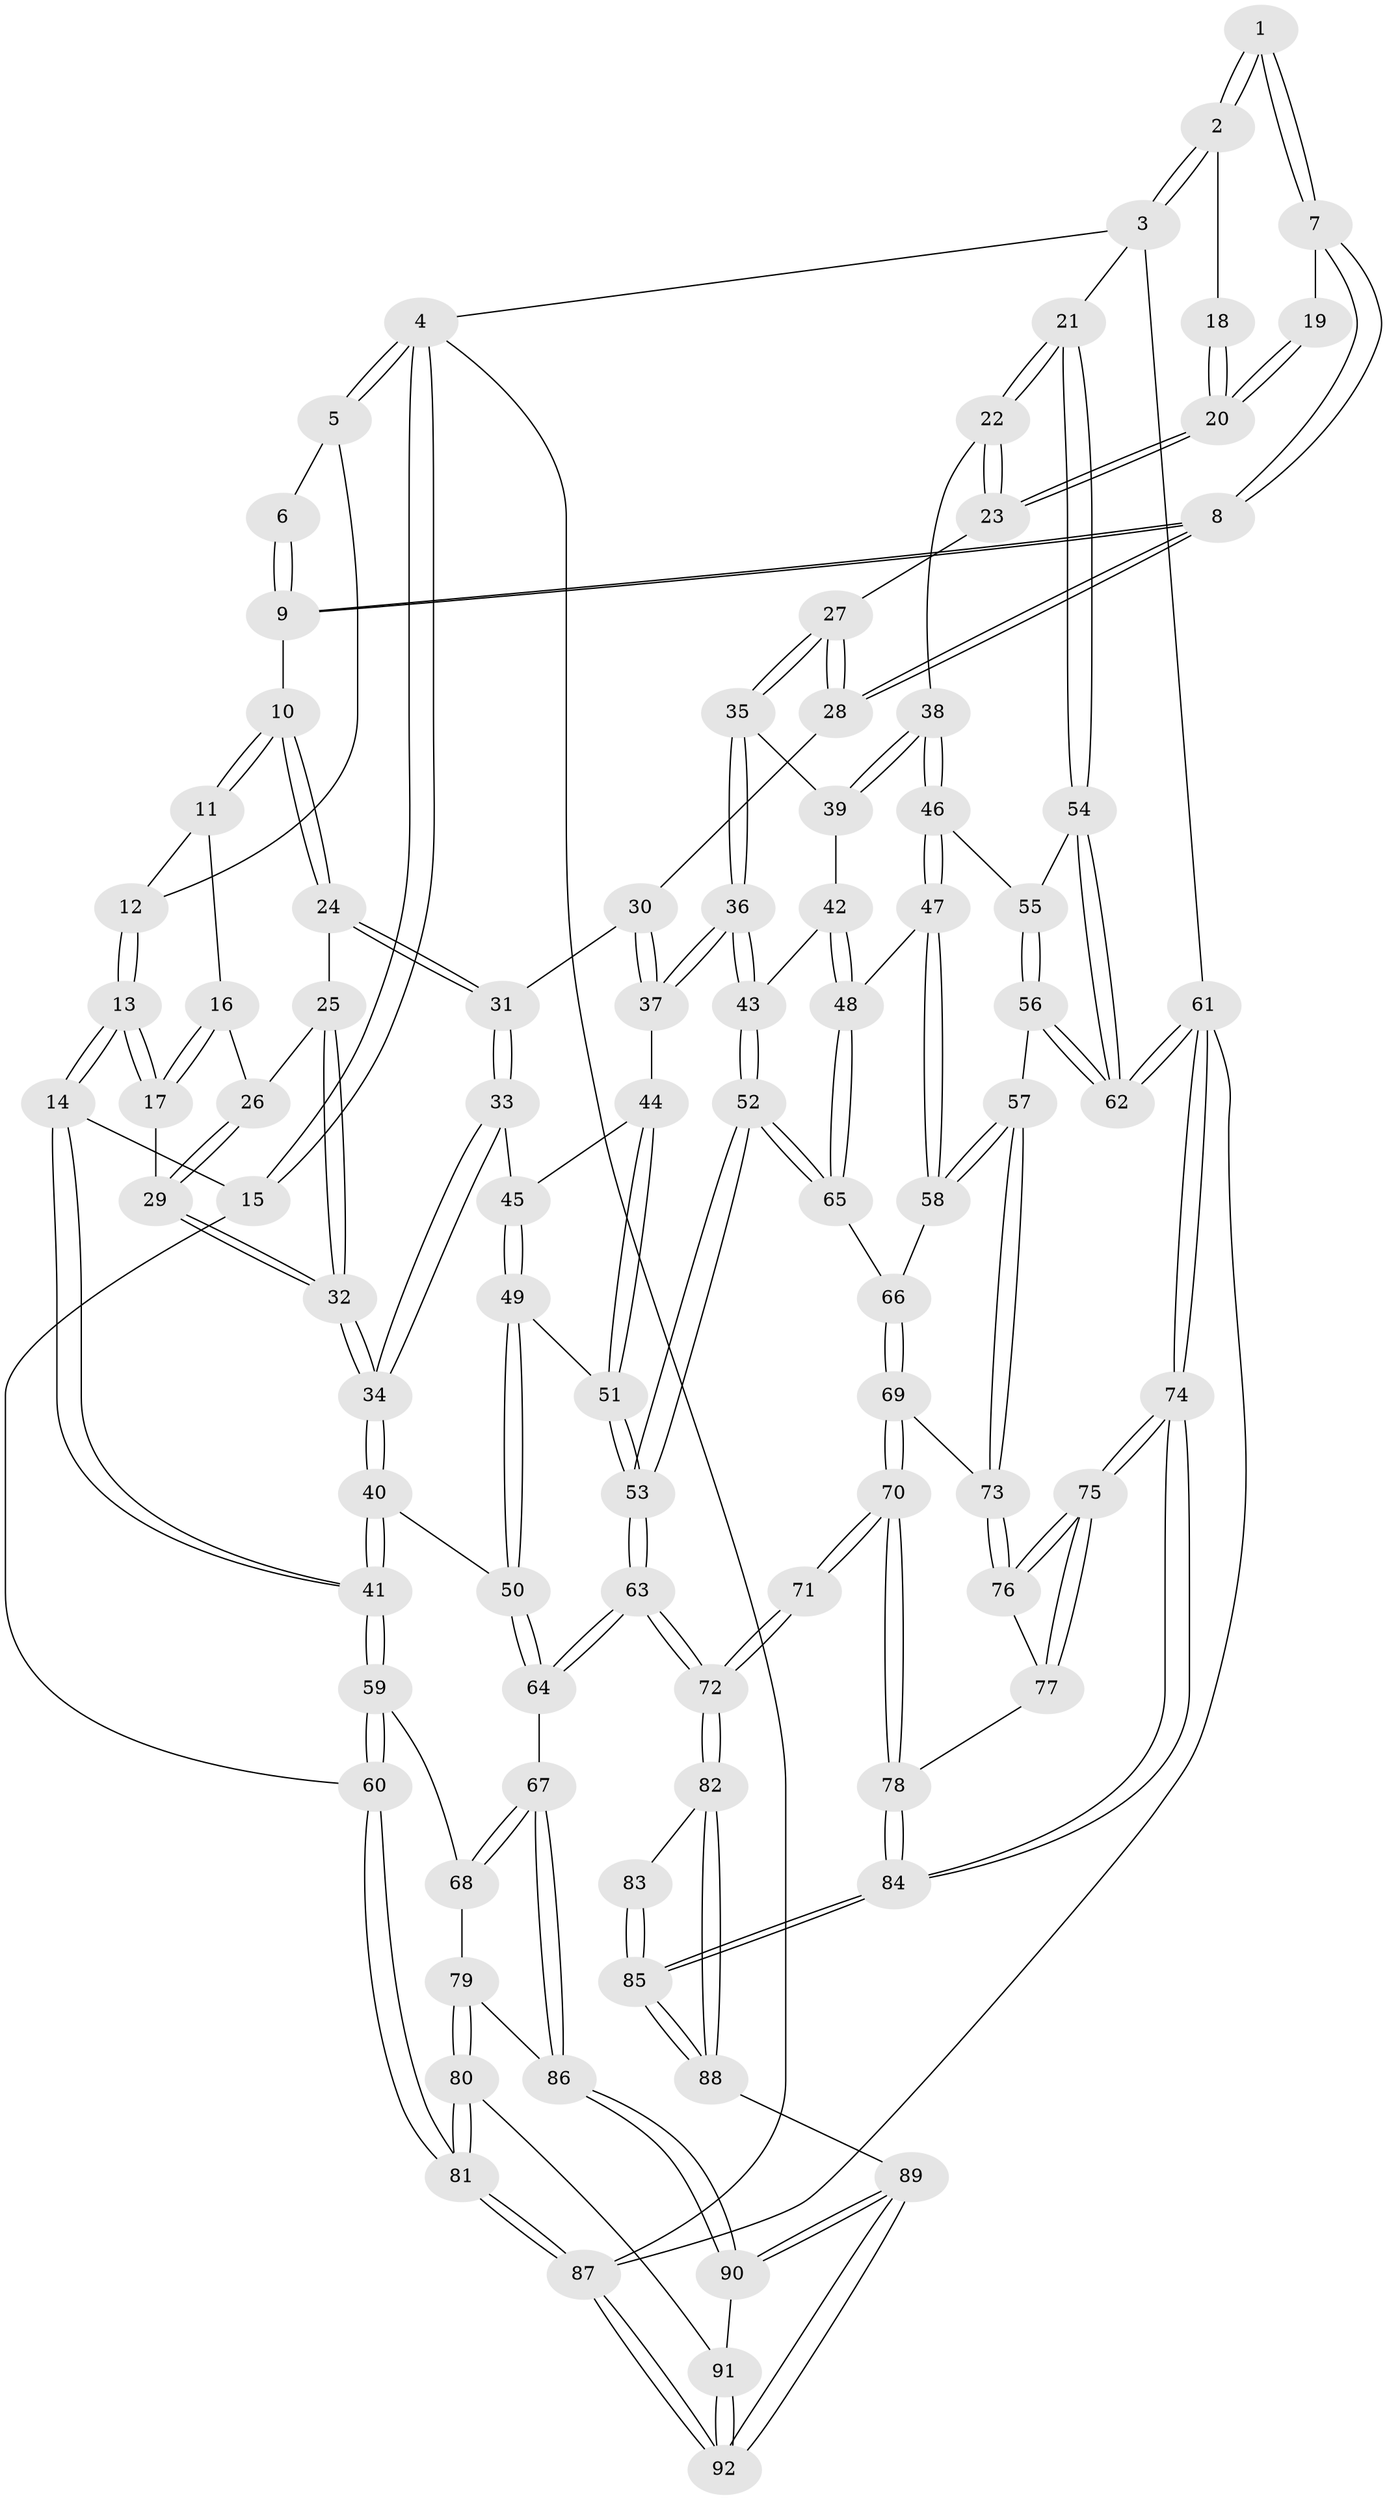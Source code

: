 // Generated by graph-tools (version 1.1) at 2025/27/03/15/25 16:27:57]
// undirected, 92 vertices, 227 edges
graph export_dot {
graph [start="1"]
  node [color=gray90,style=filled];
  1 [pos="+0.5767374449471243+0"];
  2 [pos="+1+0"];
  3 [pos="+1+0"];
  4 [pos="+0+0"];
  5 [pos="+0.18255518694492856+0"];
  6 [pos="+0.41060937112829987+0"];
  7 [pos="+0.5778942025444795+0.11128012792965578"];
  8 [pos="+0.5485395792630453+0.1348960476493634"];
  9 [pos="+0.4411506897560322+0.08331908628536687"];
  10 [pos="+0.32519208866596677+0.13370411910526447"];
  11 [pos="+0.238284510099668+0.06327353734360737"];
  12 [pos="+0.2050533150643622+0.0068205529205930095"];
  13 [pos="+0+0.23582275593879587"];
  14 [pos="+0+0.23797589021625465"];
  15 [pos="+0+0.22461852221957093"];
  16 [pos="+0.18360100105176466+0.17811014242821097"];
  17 [pos="+0.0025442588579403127+0.2497083254518883"];
  18 [pos="+0.9947875340516334+0"];
  19 [pos="+0.6450457122393869+0.1060054436298005"];
  20 [pos="+0.7606444236995695+0.2009569382824543"];
  21 [pos="+1+0.1923089461534778"];
  22 [pos="+0.8687618956947722+0.3156456668462656"];
  23 [pos="+0.7675220037609298+0.23549144711392347"];
  24 [pos="+0.327510389026208+0.18486121626571297"];
  25 [pos="+0.21224348023754+0.22063938095694688"];
  26 [pos="+0.19815885442175077+0.2021204172173043"];
  27 [pos="+0.6182423674939266+0.295165443071617"];
  28 [pos="+0.539570552325781+0.24981709977909625"];
  29 [pos="+0.10411793891275659+0.3016827587868909"];
  30 [pos="+0.5097488167017569+0.26918325243320695"];
  31 [pos="+0.36552839814827315+0.3120568131506363"];
  32 [pos="+0.19155528777018907+0.34990745336086254"];
  33 [pos="+0.35104267615268636+0.3358874799338308"];
  34 [pos="+0.24358780458873727+0.3996825608518302"];
  35 [pos="+0.6266214753565235+0.3250218149919774"];
  36 [pos="+0.5417834759547655+0.44067528537783457"];
  37 [pos="+0.5284742371338086+0.43189929750717826"];
  38 [pos="+0.8231305505185622+0.41203349270352146"];
  39 [pos="+0.6622316503473975+0.3833414712477897"];
  40 [pos="+0.22973926713773102+0.4564739700404498"];
  41 [pos="+0.13211351376138444+0.5436081562576028"];
  42 [pos="+0.6464719750813055+0.42413384775313295"];
  43 [pos="+0.5836618901367523+0.5026316909385389"];
  44 [pos="+0.4525762029604078+0.43393324730698496"];
  45 [pos="+0.41089660960268437+0.4035006551988012"];
  46 [pos="+0.8231026510013537+0.4237545120022104"];
  47 [pos="+0.8110338093773793+0.4583315707469571"];
  48 [pos="+0.7456725578366732+0.5146835076436693"];
  49 [pos="+0.3980395273796745+0.5217269508320027"];
  50 [pos="+0.3314029678903917+0.5508130988031328"];
  51 [pos="+0.4580408133018412+0.5207791945649003"];
  52 [pos="+0.5870362752740044+0.5791150674331589"];
  53 [pos="+0.5542313261742191+0.6045512995546877"];
  54 [pos="+1+0.3313924201231146"];
  55 [pos="+0.9339093676594219+0.48639285166826196"];
  56 [pos="+0.9933321626463335+0.6260029648607304"];
  57 [pos="+0.9147117686339362+0.6466014359666832"];
  58 [pos="+0.9030359128847733+0.636553618827481"];
  59 [pos="+0.0866958512001691+0.6115471671581767"];
  60 [pos="+0+0.6366363065691303"];
  61 [pos="+1+1"];
  62 [pos="+1+0.6301928459556932"];
  63 [pos="+0.46485407337292495+0.7614485789182484"];
  64 [pos="+0.39351486428430554+0.74439540976346"];
  65 [pos="+0.690307919770513+0.5847847365172677"];
  66 [pos="+0.7031772254780362+0.6000823394307176"];
  67 [pos="+0.3884316015189766+0.7455420486660391"];
  68 [pos="+0.10056291193937253+0.628546775115721"];
  69 [pos="+0.7276495760066353+0.6859945674316668"];
  70 [pos="+0.7286811029515241+0.7481034870857057"];
  71 [pos="+0.7161502106620532+0.7526637140725393"];
  72 [pos="+0.4833134283931605+0.7882833228507031"];
  73 [pos="+0.9066165313121469+0.6614812999381741"];
  74 [pos="+1+1"];
  75 [pos="+1+1"];
  76 [pos="+0.8834135864112218+0.7254543852446861"];
  77 [pos="+0.7786477974421804+0.7563715307656004"];
  78 [pos="+0.7383831543284145+0.754137028973512"];
  79 [pos="+0.13456074388933142+0.8094689406106219"];
  80 [pos="+0.06475195493018089+0.8820640447891819"];
  81 [pos="+0+0.9969763753181614"];
  82 [pos="+0.5770398783373902+1"];
  83 [pos="+0.7039226452175749+0.7954495449453385"];
  84 [pos="+0.8045530462573899+1"];
  85 [pos="+0.7289903626948105+1"];
  86 [pos="+0.2579902895736856+0.8475918833653777"];
  87 [pos="+0+1"];
  88 [pos="+0.5812191455563603+1"];
  89 [pos="+0.3462954599293856+1"];
  90 [pos="+0.2566559184533421+0.8558147612978635"];
  91 [pos="+0.1561722279616539+0.9568854736371455"];
  92 [pos="+0.22141291614246816+1"];
  1 -- 2;
  1 -- 2;
  1 -- 7;
  1 -- 7;
  2 -- 3;
  2 -- 3;
  2 -- 18;
  3 -- 4;
  3 -- 21;
  3 -- 61;
  4 -- 5;
  4 -- 5;
  4 -- 15;
  4 -- 15;
  4 -- 87;
  5 -- 6;
  5 -- 12;
  6 -- 9;
  6 -- 9;
  7 -- 8;
  7 -- 8;
  7 -- 19;
  8 -- 9;
  8 -- 9;
  8 -- 28;
  8 -- 28;
  9 -- 10;
  10 -- 11;
  10 -- 11;
  10 -- 24;
  10 -- 24;
  11 -- 12;
  11 -- 16;
  12 -- 13;
  12 -- 13;
  13 -- 14;
  13 -- 14;
  13 -- 17;
  13 -- 17;
  14 -- 15;
  14 -- 41;
  14 -- 41;
  15 -- 60;
  16 -- 17;
  16 -- 17;
  16 -- 26;
  17 -- 29;
  18 -- 20;
  18 -- 20;
  19 -- 20;
  19 -- 20;
  20 -- 23;
  20 -- 23;
  21 -- 22;
  21 -- 22;
  21 -- 54;
  21 -- 54;
  22 -- 23;
  22 -- 23;
  22 -- 38;
  23 -- 27;
  24 -- 25;
  24 -- 31;
  24 -- 31;
  25 -- 26;
  25 -- 32;
  25 -- 32;
  26 -- 29;
  26 -- 29;
  27 -- 28;
  27 -- 28;
  27 -- 35;
  27 -- 35;
  28 -- 30;
  29 -- 32;
  29 -- 32;
  30 -- 31;
  30 -- 37;
  30 -- 37;
  31 -- 33;
  31 -- 33;
  32 -- 34;
  32 -- 34;
  33 -- 34;
  33 -- 34;
  33 -- 45;
  34 -- 40;
  34 -- 40;
  35 -- 36;
  35 -- 36;
  35 -- 39;
  36 -- 37;
  36 -- 37;
  36 -- 43;
  36 -- 43;
  37 -- 44;
  38 -- 39;
  38 -- 39;
  38 -- 46;
  38 -- 46;
  39 -- 42;
  40 -- 41;
  40 -- 41;
  40 -- 50;
  41 -- 59;
  41 -- 59;
  42 -- 43;
  42 -- 48;
  42 -- 48;
  43 -- 52;
  43 -- 52;
  44 -- 45;
  44 -- 51;
  44 -- 51;
  45 -- 49;
  45 -- 49;
  46 -- 47;
  46 -- 47;
  46 -- 55;
  47 -- 48;
  47 -- 58;
  47 -- 58;
  48 -- 65;
  48 -- 65;
  49 -- 50;
  49 -- 50;
  49 -- 51;
  50 -- 64;
  50 -- 64;
  51 -- 53;
  51 -- 53;
  52 -- 53;
  52 -- 53;
  52 -- 65;
  52 -- 65;
  53 -- 63;
  53 -- 63;
  54 -- 55;
  54 -- 62;
  54 -- 62;
  55 -- 56;
  55 -- 56;
  56 -- 57;
  56 -- 62;
  56 -- 62;
  57 -- 58;
  57 -- 58;
  57 -- 73;
  57 -- 73;
  58 -- 66;
  59 -- 60;
  59 -- 60;
  59 -- 68;
  60 -- 81;
  60 -- 81;
  61 -- 62;
  61 -- 62;
  61 -- 74;
  61 -- 74;
  61 -- 87;
  63 -- 64;
  63 -- 64;
  63 -- 72;
  63 -- 72;
  64 -- 67;
  65 -- 66;
  66 -- 69;
  66 -- 69;
  67 -- 68;
  67 -- 68;
  67 -- 86;
  67 -- 86;
  68 -- 79;
  69 -- 70;
  69 -- 70;
  69 -- 73;
  70 -- 71;
  70 -- 71;
  70 -- 78;
  70 -- 78;
  71 -- 72;
  71 -- 72;
  72 -- 82;
  72 -- 82;
  73 -- 76;
  73 -- 76;
  74 -- 75;
  74 -- 75;
  74 -- 84;
  74 -- 84;
  75 -- 76;
  75 -- 76;
  75 -- 77;
  75 -- 77;
  76 -- 77;
  77 -- 78;
  78 -- 84;
  78 -- 84;
  79 -- 80;
  79 -- 80;
  79 -- 86;
  80 -- 81;
  80 -- 81;
  80 -- 91;
  81 -- 87;
  81 -- 87;
  82 -- 83;
  82 -- 88;
  82 -- 88;
  83 -- 85;
  83 -- 85;
  84 -- 85;
  84 -- 85;
  85 -- 88;
  85 -- 88;
  86 -- 90;
  86 -- 90;
  87 -- 92;
  87 -- 92;
  88 -- 89;
  89 -- 90;
  89 -- 90;
  89 -- 92;
  89 -- 92;
  90 -- 91;
  91 -- 92;
  91 -- 92;
}

